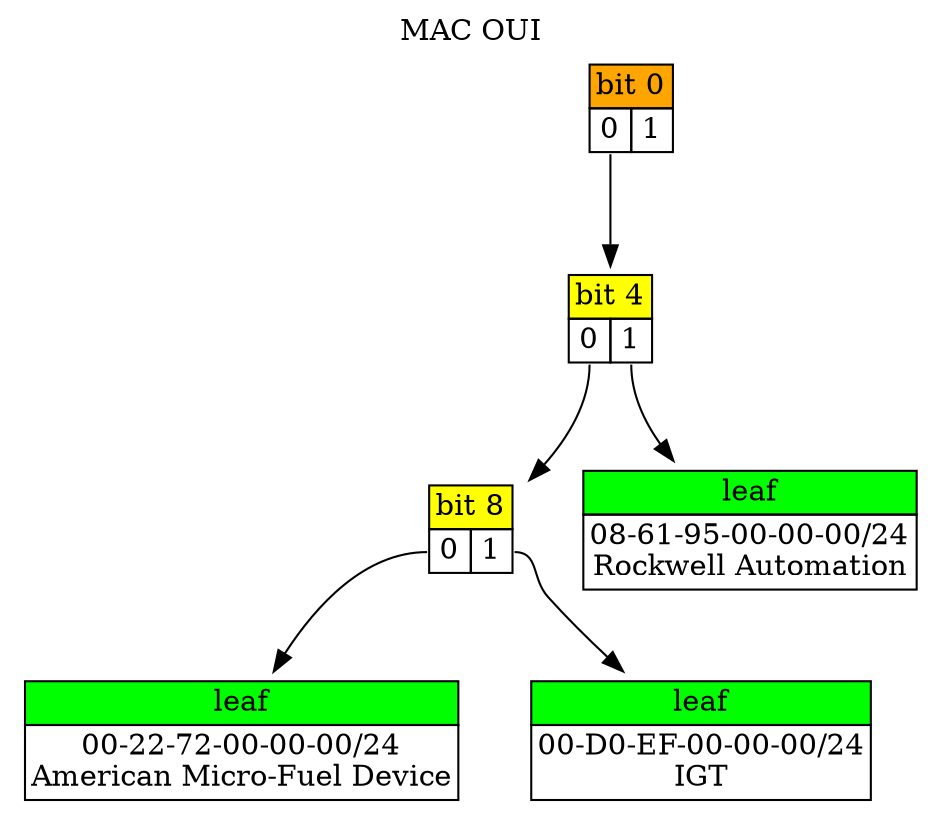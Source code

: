 digraph Radix {
  labelloc="t";
  label="MAC OUI";
  rankdir="TB";
  ranksep="0.5 equally";
N4 [label=<
  <TABLE BORDER="0" CELLBORDER="1" CELLSPACING="0">
    <TR><TD PORT="N4" BGCOLOR="green">leaf</TD></TR>
    <TR><TD>08-61-95-00-00-00/24<br/>Rockwell Automation</TD></TR>
  </TABLE>
  >, shape="plaintext"];
N2 [label=<
  <TABLE BORDER="0" CELLBORDER="1" CELLSPACING="0">
    <TR><TD PORT="N2" BGCOLOR="green">leaf</TD></TR>
    <TR><TD>00-D0-EF-00-00-00/24<br/>IGT</TD></TR>
  </TABLE>
  >, shape="plaintext"];
N1 [label=<
  <TABLE BORDER="0" CELLBORDER="1" CELLSPACING="0">
    <TR><TD PORT="N1" BGCOLOR="green">leaf</TD></TR>
    <TR><TD>00-22-72-00-00-00/24<br/>American Micro-Fuel Device</TD></TR>
  </TABLE>
  >, shape="plaintext"];
N3:R -> N2;
N3:L -> N1;
N3 [label=<
  <TABLE BORDER="0" CELLBORDER="1" CELLSPACING="0">
    <TR><TD PORT="N3" COLSPAN="2" BGCOLOR="yellow">bit 8</TD></TR>
    <TR><TD PORT="L">0</TD><TD PORT="R">1</TD></TR>
  </TABLE>
>, shape="plaintext"];
N5:R -> N4;
N5:L -> N3;
N5 [label=<
  <TABLE BORDER="0" CELLBORDER="1" CELLSPACING="0">
    <TR><TD PORT="N5" COLSPAN="2" BGCOLOR="yellow">bit 4</TD></TR>
    <TR><TD PORT="L">0</TD><TD PORT="R">1</TD></TR>
  </TABLE>
>, shape="plaintext"];
N7:L -> N5;
N7 [label=<
  <TABLE BORDER="0" CELLBORDER="1" CELLSPACING="0">
    <TR><TD PORT="N7" COLSPAN="2" BGCOLOR="orange">bit 0</TD></TR>
    <TR><TD PORT="L">0</TD><TD PORT="R">1</TD></TR>
  </TABLE>
>, shape="plaintext"];
}
